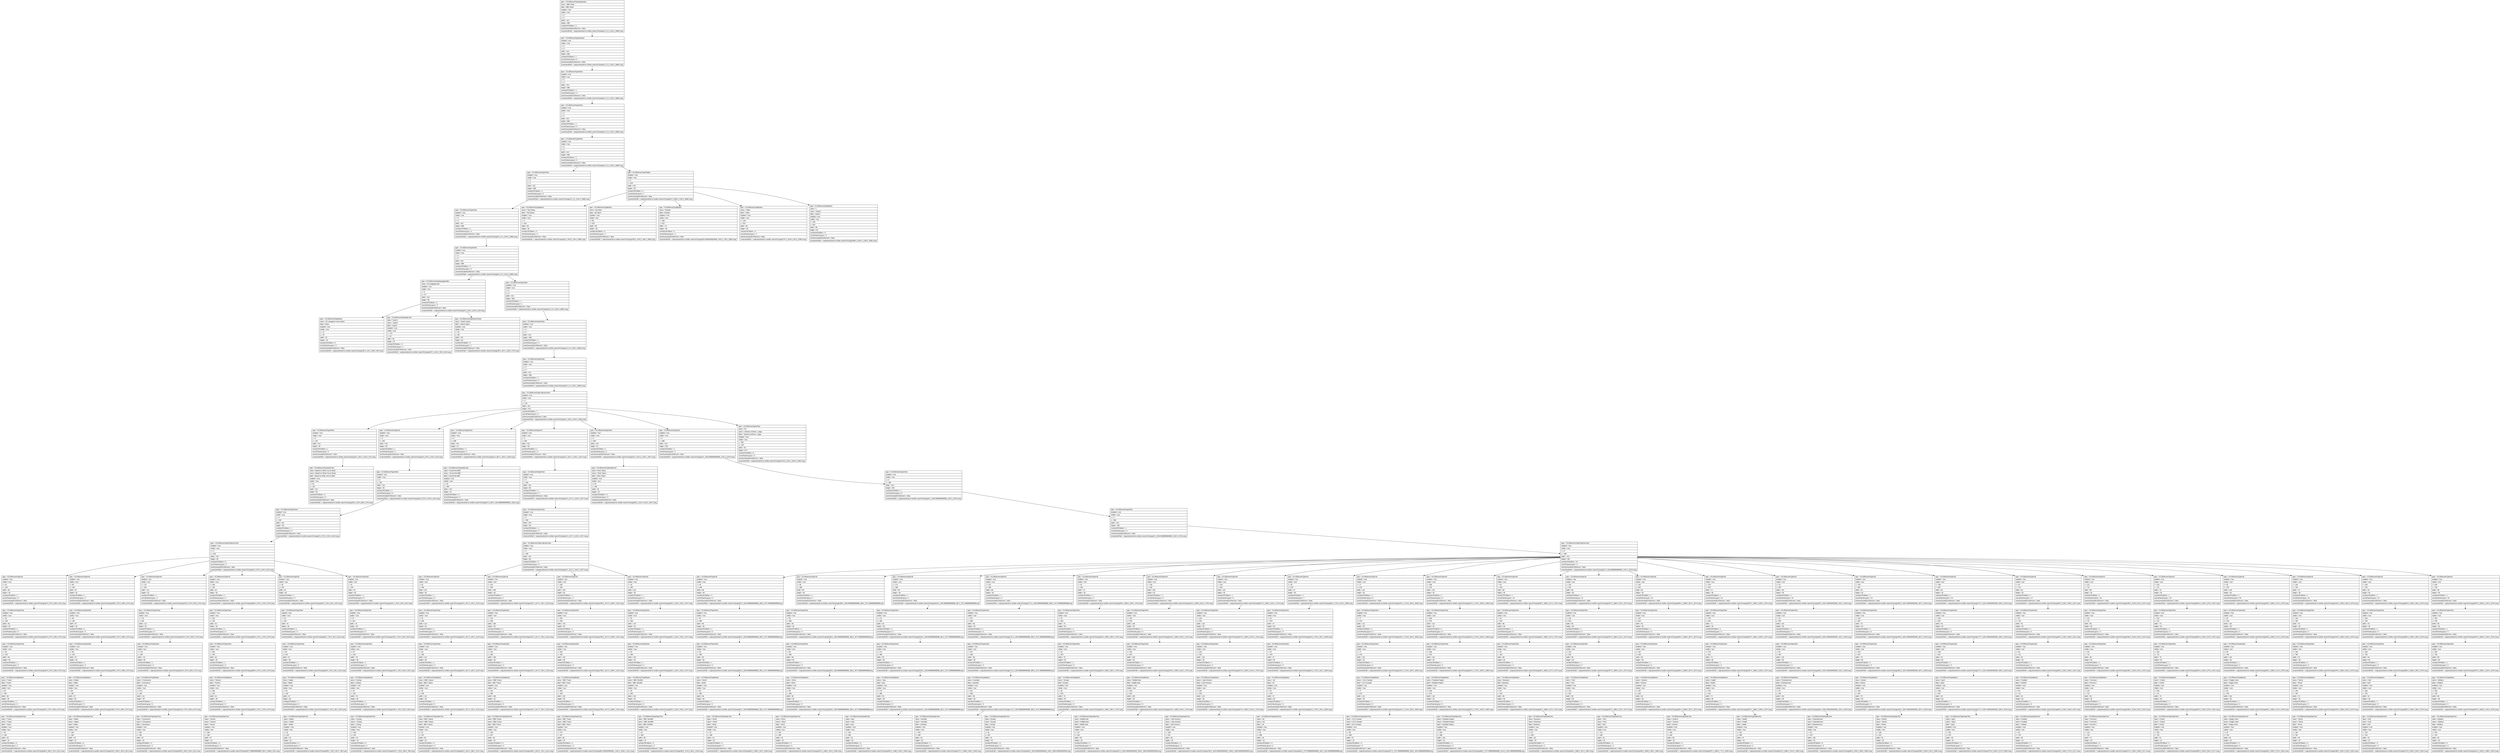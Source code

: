 digraph Layout {

	node [shape=record fontname=Arial];

	0	[label="{type = XCUIElementTypeApplication\l|name = BBC News\l|label = BBC News\l|enabled = true\l|visible = true\l|x = 0\l|y = 0\l|width = 414\l|height = 896\l|numberOfChildren = 2\l|eventGeneratedOnElement = false \l|screenshotPath = outputs/android-to-ios/bbc-search/S1/pngs/0.0_0.0_1242.0_2688.0.png\l}"]
	1	[label="{type = XCUIElementTypeWindow\l|enabled = true\l|visible = true\l|x = 0\l|y = 0\l|width = 414\l|height = 896\l|numberOfChildren = 1\l|numInParentLayout = 0\l|eventGeneratedOnElement = false \l|screenshotPath = outputs/android-to-ios/bbc-search/S1/pngs/0.0_0.0_1242.0_2688.0.png\l}"]
	2	[label="{type = XCUIElementTypeOther\l|enabled = true\l|visible = true\l|x = 0\l|y = 0\l|width = 414\l|height = 896\l|numberOfChildren = 1\l|numInParentLayout = 0\l|eventGeneratedOnElement = false \l|screenshotPath = outputs/android-to-ios/bbc-search/S1/pngs/0.0_0.0_1242.0_2688.0.png\l}"]
	3	[label="{type = XCUIElementTypeOther\l|enabled = true\l|visible = true\l|x = 0\l|y = 0\l|width = 414\l|height = 896\l|numberOfChildren = 1\l|numInParentLayout = 0\l|eventGeneratedOnElement = false \l|screenshotPath = outputs/android-to-ios/bbc-search/S1/pngs/0.0_0.0_1242.0_2688.0.png\l}"]
	4	[label="{type = XCUIElementTypeOther\l|enabled = true\l|visible = true\l|x = 0\l|y = 0\l|width = 414\l|height = 896\l|numberOfChildren = 2\l|numInParentLayout = 0\l|eventGeneratedOnElement = false \l|screenshotPath = outputs/android-to-ios/bbc-search/S1/pngs/0.0_0.0_1242.0_2688.0.png\l}"]
	5	[label="{type = XCUIElementTypeOther\l|enabled = true\l|visible = true\l|x = 0\l|y = 0\l|width = 414\l|height = 896\l|numberOfChildren = 1\l|numInParentLayout = 0\l|eventGeneratedOnElement = false \l|screenshotPath = outputs/android-to-ios/bbc-search/S1/pngs/0.0_0.0_1242.0_2688.0.png\l}"]
	6	[label="{type = XCUIElementTypeTabBar\l|enabled = true\l|visible = true\l|x = 0\l|y = 813\l|width = 414\l|height = 83\l|numberOfChildren = 5\l|numInParentLayout = 1\l|eventGeneratedOnElement = false \l|screenshotPath = outputs/android-to-ios/bbc-search/S1/pngs/0.0_2439.0_1242.0_2688.0.png\l}"]
	7	[label="{type = XCUIElementTypeOther\l|enabled = true\l|visible = true\l|x = 0\l|y = 0\l|width = 414\l|height = 896\l|numberOfChildren = 1\l|numInParentLayout = 0\l|eventGeneratedOnElement = false \l|screenshotPath = outputs/android-to-ios/bbc-search/S1/pngs/0.0_0.0_1242.0_2688.0.png\l}"]
	8	[label="{type = XCUIElementTypeButton\l|name = Top Stories\l|label = Top Stories\l|enabled = true\l|visible = true\l|x = 2\l|y = 814\l|width = 80\l|height = 48\l|numberOfChildren = 0\l|numInParentLayout = 0\l|eventGeneratedOnElement = false \l|screenshotPath = outputs/android-to-ios/bbc-search/S1/pngs/6.0_2442.0_246.0_2586.0.png\l}"]
	9	[label="{type = XCUIElementTypeButton\l|name = My News\l|label = My News\l|enabled = true\l|visible = true\l|x = 85\l|y = 814\l|width = 80\l|height = 48\l|numberOfChildren = 0\l|numInParentLayout = 1\l|eventGeneratedOnElement = false \l|screenshotPath = outputs/android-to-ios/bbc-search/S1/pngs/255.0_2442.0_495.0_2586.0.png\l}"]
	10	[label="{type = XCUIElementTypeButton\l|name = Popular\l|label = Popular\l|enabled = true\l|visible = true\l|x = 168\l|y = 814\l|width = 78\l|height = 48\l|numberOfChildren = 0\l|numInParentLayout = 2\l|eventGeneratedOnElement = false \l|screenshotPath = outputs/android-to-ios/bbc-search/S1/pngs/504.00000000000006_2442.0_738.0_2586.0.png\l}"]
	11	[label="{type = XCUIElementTypeButton\l|name = Video\l|label = Video\l|enabled = true\l|visible = true\l|x = 249\l|y = 814\l|width = 80\l|height = 48\l|numberOfChildren = 0\l|numInParentLayout = 3\l|eventGeneratedOnElement = false \l|screenshotPath = outputs/android-to-ios/bbc-search/S1/pngs/747.0_2442.0_987.0_2586.0.png\l}"]
	12	[label="{type = XCUIElementTypeButton\l|value = 1\l|name = Search\l|label = Search\l|enabled = true\l|visible = true\l|x = 332\l|y = 814\l|width = 80\l|height = 48\l|numberOfChildren = 0\l|numInParentLayout = 4\l|eventGeneratedOnElement = false \l|screenshotPath = outputs/android-to-ios/bbc-search/S1/pngs/996.0_2442.0_1236.0_2586.0.png\l}"]
	13	[label="{type = XCUIElementTypeOther\l|enabled = true\l|visible = true\l|x = 0\l|y = 0\l|width = 414\l|height = 896\l|numberOfChildren = 2\l|numInParentLayout = 0\l|eventGeneratedOnElement = false \l|screenshotPath = outputs/android-to-ios/bbc-search/S1/pngs/0.0_0.0_1242.0_2688.0.png\l}"]
	14	[label="{type = XCUIElementTypeNavigationBar\l|name = bn-navigation-bar\l|enabled = true\l|visible = true\l|x = 0\l|y = 44\l|width = 414\l|height = 96\l|numberOfChildren = 3\l|numInParentLayout = 0\l|eventGeneratedOnElement = false \l|screenshotPath = outputs/android-to-ios/bbc-search/S1/pngs/0.0_132.0_1242.0_420.0.png\l}"]
	15	[label="{type = XCUIElementTypeOther\l|enabled = true\l|visible = true\l|x = 0\l|y = 0\l|width = 414\l|height = 896\l|numberOfChildren = 1\l|numInParentLayout = 1\l|eventGeneratedOnElement = false \l|screenshotPath = outputs/android-to-ios/bbc-search/S1/pngs/0.0_0.0_1242.0_2688.0.png\l}"]
	16	[label="{type = XCUIElementTypeButton\l|name = bn-navigation-menu-button\l|label = Menu\l|enabled = true\l|visible = true\l|x = 12\l|y = 44\l|width = 54\l|height = 44\l|numberOfChildren = 0\l|numInParentLayout = 0\l|eventGeneratedOnElement = false \l|screenshotPath = outputs/android-to-ios/bbc-search/S1/pngs/36.0_132.0_198.0_264.0.png\l}"]
	17	[label="{type = XCUIElementTypeStaticText\l|value = Search\l|name = Search\l|label = Search\l|enabled = true\l|visible = true\l|x = 179\l|y = 54\l|width = 56\l|height = 24\l|numberOfChildren = 0\l|numInParentLayout = 1\l|eventGeneratedOnElement = false \l|screenshotPath = outputs/android-to-ios/bbc-search/S1/pngs/537.0_162.0_705.0_234.0.png\l}"]
	18	[label="{type = XCUIElementTypeSearchField\l|name = Search topics\l|label = Search topics\l|enabled = true\l|visible = true\l|x = 20\l|y = 89\l|width = 374\l|height = 36\l|numberOfChildren = 0\l|numInParentLayout = 2\l|eventGeneratedOnElement = false \l|screenshotPath = outputs/android-to-ios/bbc-search/S1/pngs/60.0_267.0_1182.0_375.0.png\l}"]
	19	[label="{type = XCUIElementTypeOther\l|enabled = true\l|visible = true\l|x = 0\l|y = 0\l|width = 414\l|height = 896\l|numberOfChildren = 1\l|numInParentLayout = 0\l|eventGeneratedOnElement = false \l|screenshotPath = outputs/android-to-ios/bbc-search/S1/pngs/0.0_0.0_1242.0_2688.0.png\l}"]
	20	[label="{type = XCUIElementTypeOther\l|enabled = true\l|visible = true\l|x = 0\l|y = 0\l|width = 414\l|height = 896\l|numberOfChildren = 1\l|numInParentLayout = 0\l|eventGeneratedOnElement = false \l|screenshotPath = outputs/android-to-ios/bbc-search/S1/pngs/0.0_0.0_1242.0_2688.0.png\l}"]
	21	[label="{type = XCUIElementTypeCollectionView\l|enabled = true\l|visible = true\l|x = 0\l|y = 140\l|width = 414\l|height = 673\l|numberOfChildren = 7\l|numInParentLayout = 0\l|eventGeneratedOnElement = false \l|screenshotPath = outputs/android-to-ios/bbc-search/S1/pngs/0.0_420.0_1242.0_2439.0.png\l}"]
	22	[label="{type = XCUIElementTypeOther\l|enabled = true\l|visible = true\l|x = 0\l|y = 140\l|width = 414\l|height = 50\l|numberOfChildren = 1\l|numInParentLayout = 0\l|eventGeneratedOnElement = false \l|screenshotPath = outputs/android-to-ios/bbc-search/S1/pngs/0.0_420.0_1242.0_570.0.png\l}"]
	23	[label="{type = XCUIElementTypeCell\l|enabled = true\l|visible = true\l|x = 0\l|y = 190\l|width = 414\l|height = 80\l|numberOfChildren = 1\l|numInParentLayout = 1\l|eventGeneratedOnElement = false \l|screenshotPath = outputs/android-to-ios/bbc-search/S1/pngs/0.0_570.0_1242.0_810.0.png\l}"]
	24	[label="{type = XCUIElementTypeOther\l|enabled = true\l|visible = true\l|x = 0\l|y = 289\l|width = 414\l|height = 51\l|numberOfChildren = 1\l|numInParentLayout = 2\l|eventGeneratedOnElement = false \l|screenshotPath = outputs/android-to-ios/bbc-search/S1/pngs/0.0_867.0_1242.0_1020.0.png\l}"]
	25	[label="{type = XCUIElementTypeCell\l|enabled = true\l|visible = true\l|x = 0\l|y = 339\l|width = 414\l|height = 80\l|numberOfChildren = 1\l|numInParentLayout = 3\l|eventGeneratedOnElement = false \l|screenshotPath = outputs/android-to-ios/bbc-search/S1/pngs/0.0_1017.0_1242.0_1257.0.png\l}"]
	26	[label="{type = XCUIElementTypeOther\l|enabled = true\l|visible = true\l|x = 0\l|y = 438\l|width = 414\l|height = 51\l|numberOfChildren = 1\l|numInParentLayout = 4\l|eventGeneratedOnElement = false \l|screenshotPath = outputs/android-to-ios/bbc-search/S1/pngs/0.0_1314.0_1242.0_1467.0.png\l}"]
	27	[label="{type = XCUIElementTypeCell\l|enabled = true\l|visible = true\l|x = 0\l|y = 488\l|width = 414\l|height = 304\l|numberOfChildren = 1\l|numInParentLayout = 5\l|eventGeneratedOnElement = false \l|screenshotPath = outputs/android-to-ios/bbc-search/S1/pngs/0.0_1463.9999999999998_1242.0_2376.0.png\l}"]
	28	[label="{type = XCUIElementTypeOther\l|value = 0%\l|name = Vertical scroll bar, 1 page\l|label = Vertical scroll bar, 1 page\l|enabled = true\l|visible = true\l|x = 381\l|y = 140\l|width = 30\l|height = 673\l|numberOfChildren = 0\l|numInParentLayout = 6\l|eventGeneratedOnElement = false \l|screenshotPath = outputs/android-to-ios/bbc-search/S1/pngs/1143.0_420.0_1233.0_2439.0.png\l}"]
	29	[label="{type = XCUIElementTypeStaticText\l|value = Based on What You've Read\l|name = Based on What You've Read\l|label = Based on What You've Read\l|enabled = true\l|visible = true\l|x = 20\l|y = 140\l|width = 211\l|height = 50\l|numberOfChildren = 0\l|numInParentLayout = 0\l|eventGeneratedOnElement = false \l|screenshotPath = outputs/android-to-ios/bbc-search/S1/pngs/60.0_420.0_693.0_570.0.png\l}"]
	30	[label="{type = XCUIElementTypeOther\l|enabled = true\l|visible = true\l|x = 0\l|y = 190\l|width = 414\l|height = 80\l|numberOfChildren = 1\l|numInParentLayout = 0\l|eventGeneratedOnElement = false \l|screenshotPath = outputs/android-to-ios/bbc-search/S1/pngs/0.0_570.0_1242.0_810.0.png\l}"]
	31	[label="{type = XCUIElementTypeStaticText\l|value = Around the BBC\l|name = Around the BBC\l|label = Around the BBC\l|enabled = true\l|visible = true\l|x = 19\l|y = 289\l|width = 122\l|height = 51\l|numberOfChildren = 0\l|numInParentLayout = 0\l|eventGeneratedOnElement = false \l|screenshotPath = outputs/android-to-ios/bbc-search/S1/pngs/57.0_867.0_422.99999999999994_1020.0.png\l}"]
	32	[label="{type = XCUIElementTypeOther\l|enabled = true\l|visible = true\l|x = 0\l|y = 339\l|width = 414\l|height = 80\l|numberOfChildren = 1\l|numInParentLayout = 0\l|eventGeneratedOnElement = false \l|screenshotPath = outputs/android-to-ios/bbc-search/S1/pngs/0.0_1017.0_1242.0_1257.0.png\l}"]
	33	[label="{type = XCUIElementTypeStaticText\l|value = More Topics\l|name = More Topics\l|label = More Topics\l|enabled = true\l|visible = true\l|x = 20\l|y = 438\l|width = 91\l|height = 51\l|numberOfChildren = 0\l|numInParentLayout = 0\l|eventGeneratedOnElement = false \l|screenshotPath = outputs/android-to-ios/bbc-search/S1/pngs/60.0_1314.0_333.0_1467.0.png\l}"]
	34	[label="{type = XCUIElementTypeOther\l|enabled = true\l|visible = true\l|x = 0\l|y = 488\l|width = 414\l|height = 304\l|numberOfChildren = 1\l|numInParentLayout = 0\l|eventGeneratedOnElement = false \l|screenshotPath = outputs/android-to-ios/bbc-search/S1/pngs/0.0_1463.9999999999998_1242.0_2376.0.png\l}"]
	35	[label="{type = XCUIElementTypeOther\l|enabled = true\l|visible = true\l|x = 0\l|y = 190\l|width = 414\l|height = 80\l|numberOfChildren = 1\l|numInParentLayout = 0\l|eventGeneratedOnElement = false \l|screenshotPath = outputs/android-to-ios/bbc-search/S1/pngs/0.0_570.0_1242.0_810.0.png\l}"]
	36	[label="{type = XCUIElementTypeOther\l|enabled = true\l|visible = true\l|x = 0\l|y = 339\l|width = 414\l|height = 80\l|numberOfChildren = 1\l|numInParentLayout = 0\l|eventGeneratedOnElement = false \l|screenshotPath = outputs/android-to-ios/bbc-search/S1/pngs/0.0_1017.0_1242.0_1257.0.png\l}"]
	37	[label="{type = XCUIElementTypeOther\l|enabled = true\l|visible = true\l|x = 0\l|y = 488\l|width = 414\l|height = 304\l|numberOfChildren = 1\l|numInParentLayout = 0\l|eventGeneratedOnElement = false \l|screenshotPath = outputs/android-to-ios/bbc-search/S1/pngs/0.0_1463.9999999999998_1242.0_2376.0.png\l}"]
	38	[label="{type = XCUIElementTypeCollectionView\l|enabled = true\l|visible = true\l|x = 0\l|y = 190\l|width = 414\l|height = 80\l|numberOfChildren = 6\l|numInParentLayout = 0\l|eventGeneratedOnElement = false \l|screenshotPath = outputs/android-to-ios/bbc-search/S1/pngs/0.0_570.0_1242.0_810.0.png\l}"]
	39	[label="{type = XCUIElementTypeCollectionView\l|enabled = true\l|visible = true\l|x = 0\l|y = 339\l|width = 414\l|height = 80\l|numberOfChildren = 4\l|numInParentLayout = 0\l|eventGeneratedOnElement = false \l|screenshotPath = outputs/android-to-ios/bbc-search/S1/pngs/0.0_1017.0_1242.0_1257.0.png\l}"]
	40	[label="{type = XCUIElementTypeCollectionView\l|enabled = true\l|visible = true\l|x = 0\l|y = 488\l|width = 414\l|height = 304\l|numberOfChildren = 24\l|numInParentLayout = 0\l|eventGeneratedOnElement = false \l|screenshotPath = outputs/android-to-ios/bbc-search/S1/pngs/0.0_1463.9999999999998_1242.0_2376.0.png\l}"]
	41	[label="{type = XCUIElementTypeCell\l|enabled = true\l|visible = true\l|x = 20\l|y = 190\l|width = 66\l|height = 35\l|numberOfChildren = 1\l|numInParentLayout = 0\l|eventGeneratedOnElement = false \l|screenshotPath = outputs/android-to-ios/bbc-search/S1/pngs/60.0_570.0_258.0_675.0.png\l}"]
	42	[label="{type = XCUIElementTypeCell\l|enabled = true\l|visible = true\l|x = 96\l|y = 190\l|width = 67\l|height = 35\l|numberOfChildren = 1\l|numInParentLayout = 1\l|eventGeneratedOnElement = false \l|screenshotPath = outputs/android-to-ios/bbc-search/S1/pngs/288.0_570.0_489.0_675.0.png\l}"]
	43	[label="{type = XCUIElementTypeCell\l|enabled = true\l|visible = true\l|x = 173\l|y = 190\l|width = 111\l|height = 35\l|numberOfChildren = 1\l|numInParentLayout = 2\l|eventGeneratedOnElement = false \l|screenshotPath = outputs/android-to-ios/bbc-search/S1/pngs/519.0_570.0_852.0_675.0.png\l}"]
	44	[label="{type = XCUIElementTypeCell\l|enabled = true\l|visible = true\l|x = 294\l|y = 190\l|width = 81\l|height = 35\l|numberOfChildren = 1\l|numInParentLayout = 3\l|eventGeneratedOnElement = false \l|screenshotPath = outputs/android-to-ios/bbc-search/S1/pngs/882.0_570.0_1125.0_675.0.png\l}"]
	45	[label="{type = XCUIElementTypeCell\l|enabled = true\l|visible = true\l|x = 20\l|y = 234\l|width = 67\l|height = 36\l|numberOfChildren = 1\l|numInParentLayout = 4\l|eventGeneratedOnElement = false \l|screenshotPath = outputs/android-to-ios/bbc-search/S1/pngs/60.0_702.0_261.0_810.0.png\l}"]
	46	[label="{type = XCUIElementTypeCell\l|enabled = true\l|visible = true\l|x = 97\l|y = 234\l|width = 78\l|height = 36\l|numberOfChildren = 1\l|numInParentLayout = 5\l|eventGeneratedOnElement = false \l|screenshotPath = outputs/android-to-ios/bbc-search/S1/pngs/291.0_702.0_525.0_810.0.png\l}"]
	47	[label="{type = XCUIElementTypeCell\l|enabled = true\l|visible = true\l|x = 20\l|y = 339\l|width = 114\l|height = 36\l|numberOfChildren = 1\l|numInParentLayout = 0\l|eventGeneratedOnElement = false \l|screenshotPath = outputs/android-to-ios/bbc-search/S1/pngs/60.0_1017.0_402.0_1125.0.png\l}"]
	48	[label="{type = XCUIElementTypeCell\l|enabled = true\l|visible = true\l|x = 144\l|y = 339\l|width = 108\l|height = 36\l|numberOfChildren = 1\l|numInParentLayout = 1\l|eventGeneratedOnElement = false \l|screenshotPath = outputs/android-to-ios/bbc-search/S1/pngs/432.0_1017.0_756.0_1125.0.png\l}"]
	49	[label="{type = XCUIElementTypeCell\l|enabled = true\l|visible = true\l|x = 262\l|y = 339\l|width = 104\l|height = 36\l|numberOfChildren = 1\l|numInParentLayout = 2\l|eventGeneratedOnElement = false \l|screenshotPath = outputs/android-to-ios/bbc-search/S1/pngs/786.0_1017.0_1098.0_1125.0.png\l}"]
	50	[label="{type = XCUIElementTypeCell\l|enabled = true\l|visible = true\l|x = 20\l|y = 384\l|width = 120\l|height = 35\l|numberOfChildren = 1\l|numInParentLayout = 3\l|eventGeneratedOnElement = false \l|screenshotPath = outputs/android-to-ios/bbc-search/S1/pngs/60.0_1152.0_420.0_1257.0.png\l}"]
	51	[label="{type = XCUIElementTypeCell\l|enabled = true\l|visible = true\l|x = 20\l|y = 488\l|width = 66\l|height = 36\l|numberOfChildren = 1\l|numInParentLayout = 0\l|eventGeneratedOnElement = false \l|screenshotPath = outputs/android-to-ios/bbc-search/S1/pngs/60.0_1463.9999999999998_258.0_1571.9999999999998.png\l}"]
	52	[label="{type = XCUIElementTypeCell\l|enabled = true\l|visible = true\l|x = 96\l|y = 488\l|width = 66\l|height = 36\l|numberOfChildren = 1\l|numInParentLayout = 1\l|eventGeneratedOnElement = false \l|screenshotPath = outputs/android-to-ios/bbc-search/S1/pngs/288.0_1463.9999999999998_486.0_1571.9999999999998.png\l}"]
	53	[label="{type = XCUIElementTypeCell\l|enabled = true\l|visible = true\l|x = 172\l|y = 488\l|width = 55\l|height = 36\l|numberOfChildren = 1\l|numInParentLayout = 2\l|eventGeneratedOnElement = false \l|screenshotPath = outputs/android-to-ios/bbc-search/S1/pngs/516.0_1463.9999999999998_681.0_1571.9999999999998.png\l}"]
	54	[label="{type = XCUIElementTypeCell\l|enabled = true\l|visible = true\l|x = 237\l|y = 488\l|width = 86\l|height = 36\l|numberOfChildren = 1\l|numInParentLayout = 3\l|eventGeneratedOnElement = false \l|screenshotPath = outputs/android-to-ios/bbc-search/S1/pngs/711.0_1463.9999999999998_969.0_1571.9999999999998.png\l}"]
	55	[label="{type = XCUIElementTypeCell\l|enabled = true\l|visible = true\l|x = 20\l|y = 533\l|width = 75\l|height = 35\l|numberOfChildren = 1\l|numInParentLayout = 4\l|eventGeneratedOnElement = false \l|screenshotPath = outputs/android-to-ios/bbc-search/S1/pngs/60.0_1599.0_285.0_1704.0.png\l}"]
	56	[label="{type = XCUIElementTypeCell\l|enabled = true\l|visible = true\l|x = 105\l|y = 533\l|width = 109\l|height = 35\l|numberOfChildren = 1\l|numInParentLayout = 5\l|eventGeneratedOnElement = false \l|screenshotPath = outputs/android-to-ios/bbc-search/S1/pngs/315.0_1599.0_642.0_1704.0.png\l}"]
	57	[label="{type = XCUIElementTypeCell\l|enabled = true\l|visible = true\l|x = 224\l|y = 533\l|width = 123\l|height = 35\l|numberOfChildren = 1\l|numInParentLayout = 6\l|eventGeneratedOnElement = false \l|screenshotPath = outputs/android-to-ios/bbc-search/S1/pngs/672.0_1599.0_1041.0_1704.0.png\l}"]
	58	[label="{type = XCUIElementTypeCell\l|enabled = true\l|visible = true\l|x = 20\l|y = 578\l|width = 47\l|height = 35\l|numberOfChildren = 1\l|numInParentLayout = 7\l|eventGeneratedOnElement = false \l|screenshotPath = outputs/android-to-ios/bbc-search/S1/pngs/60.0_1734.0_201.0_1839.0.png\l}"]
	59	[label="{type = XCUIElementTypeCell\l|enabled = true\l|visible = true\l|x = 77\l|y = 578\l|width = 121\l|height = 35\l|numberOfChildren = 1\l|numInParentLayout = 8\l|eventGeneratedOnElement = false \l|screenshotPath = outputs/android-to-ios/bbc-search/S1/pngs/231.0_1734.0_594.0_1839.0.png\l}"]
	60	[label="{type = XCUIElementTypeCell\l|enabled = true\l|visible = true\l|x = 208\l|y = 578\l|width = 142\l|height = 35\l|numberOfChildren = 1\l|numInParentLayout = 9\l|eventGeneratedOnElement = false \l|screenshotPath = outputs/android-to-ios/bbc-search/S1/pngs/624.0_1734.0_1050.0_1839.0.png\l}"]
	61	[label="{type = XCUIElementTypeCell\l|enabled = true\l|visible = true\l|x = 20\l|y = 622\l|width = 89\l|height = 36\l|numberOfChildren = 1\l|numInParentLayout = 10\l|eventGeneratedOnElement = false \l|screenshotPath = outputs/android-to-ios/bbc-search/S1/pngs/60.0_1866.0_327.0_1974.0.png\l}"]
	62	[label="{type = XCUIElementTypeCell\l|enabled = true\l|visible = true\l|x = 119\l|y = 622\l|width = 58\l|height = 36\l|numberOfChildren = 1\l|numInParentLayout = 11\l|eventGeneratedOnElement = false \l|screenshotPath = outputs/android-to-ios/bbc-search/S1/pngs/357.0_1866.0_531.0_1974.0.png\l}"]
	63	[label="{type = XCUIElementTypeCell\l|enabled = true\l|visible = true\l|x = 187\l|y = 622\l|width = 82\l|height = 36\l|numberOfChildren = 1\l|numInParentLayout = 12\l|eventGeneratedOnElement = false \l|screenshotPath = outputs/android-to-ios/bbc-search/S1/pngs/561.0_1866.0_807.0_1974.0.png\l}"]
	64	[label="{type = XCUIElementTypeCell\l|enabled = true\l|visible = true\l|x = 279\l|y = 622\l|width = 71\l|height = 36\l|numberOfChildren = 1\l|numInParentLayout = 13\l|eventGeneratedOnElement = false \l|screenshotPath = outputs/android-to-ios/bbc-search/S1/pngs/837.0_1866.0_1050.0_1974.0.png\l}"]
	65	[label="{type = XCUIElementTypeCell\l|enabled = true\l|visible = true\l|x = 20\l|y = 667\l|width = 124\l|height = 35\l|numberOfChildren = 1\l|numInParentLayout = 14\l|eventGeneratedOnElement = false \l|screenshotPath = outputs/android-to-ios/bbc-search/S1/pngs/60.0_2001.0000000000002_432.0_2106.0.png\l}"]
	66	[label="{type = XCUIElementTypeCell\l|enabled = true\l|visible = true\l|x = 154\l|y = 667\l|width = 75\l|height = 35\l|numberOfChildren = 1\l|numInParentLayout = 15\l|eventGeneratedOnElement = false \l|screenshotPath = outputs/android-to-ios/bbc-search/S1/pngs/462.0_2001.0000000000002_687.0_2106.0.png\l}"]
	67	[label="{type = XCUIElementTypeCell\l|enabled = true\l|visible = true\l|x = 239\l|y = 667\l|width = 64\l|height = 35\l|numberOfChildren = 1\l|numInParentLayout = 16\l|eventGeneratedOnElement = false \l|screenshotPath = outputs/android-to-ios/bbc-search/S1/pngs/717.0_2001.0000000000002_909.0_2106.0.png\l}"]
	68	[label="{type = XCUIElementTypeCell\l|enabled = true\l|visible = true\l|x = 20\l|y = 712\l|width = 82\l|height = 35\l|numberOfChildren = 1\l|numInParentLayout = 17\l|eventGeneratedOnElement = false \l|screenshotPath = outputs/android-to-ios/bbc-search/S1/pngs/60.0_2136.0_306.0_2241.0.png\l}"]
	69	[label="{type = XCUIElementTypeCell\l|enabled = true\l|visible = true\l|x = 112\l|y = 712\l|width = 96\l|height = 35\l|numberOfChildren = 1\l|numInParentLayout = 18\l|eventGeneratedOnElement = false \l|screenshotPath = outputs/android-to-ios/bbc-search/S1/pngs/336.0_2136.0_624.0_2241.0.png\l}"]
	70	[label="{type = XCUIElementTypeCell\l|enabled = true\l|visible = true\l|x = 218\l|y = 712\l|width = 75\l|height = 35\l|numberOfChildren = 1\l|numInParentLayout = 19\l|eventGeneratedOnElement = false \l|screenshotPath = outputs/android-to-ios/bbc-search/S1/pngs/654.0_2136.0_879.0_2241.0.png\l}"]
	71	[label="{type = XCUIElementTypeCell\l|enabled = true\l|visible = true\l|x = 20\l|y = 756\l|width = 118\l|height = 36\l|numberOfChildren = 1\l|numInParentLayout = 20\l|eventGeneratedOnElement = false \l|screenshotPath = outputs/android-to-ios/bbc-search/S1/pngs/60.0_2268.0_414.0_2376.0.png\l}"]
	72	[label="{type = XCUIElementTypeCell\l|enabled = true\l|visible = true\l|x = 148\l|y = 756\l|width = 70\l|height = 36\l|numberOfChildren = 1\l|numInParentLayout = 21\l|eventGeneratedOnElement = false \l|screenshotPath = outputs/android-to-ios/bbc-search/S1/pngs/444.0_2268.0_654.0_2376.0.png\l}"]
	73	[label="{type = XCUIElementTypeCell\l|enabled = true\l|visible = true\l|x = 228\l|y = 756\l|width = 54\l|height = 36\l|numberOfChildren = 1\l|numInParentLayout = 22\l|eventGeneratedOnElement = false \l|screenshotPath = outputs/android-to-ios/bbc-search/S1/pngs/684.0_2268.0_846.0_2376.0.png\l}"]
	74	[label="{type = XCUIElementTypeCell\l|enabled = true\l|visible = true\l|x = 292\l|y = 756\l|width = 86\l|height = 36\l|numberOfChildren = 1\l|numInParentLayout = 23\l|eventGeneratedOnElement = false \l|screenshotPath = outputs/android-to-ios/bbc-search/S1/pngs/876.0_2268.0_1134.0_2376.0.png\l}"]
	75	[label="{type = XCUIElementTypeOther\l|enabled = true\l|visible = true\l|x = 20\l|y = 190\l|width = 66\l|height = 35\l|numberOfChildren = 1\l|numInParentLayout = 0\l|eventGeneratedOnElement = false \l|screenshotPath = outputs/android-to-ios/bbc-search/S1/pngs/60.0_570.0_258.0_675.0.png\l}"]
	76	[label="{type = XCUIElementTypeOther\l|enabled = true\l|visible = true\l|x = 96\l|y = 190\l|width = 67\l|height = 35\l|numberOfChildren = 1\l|numInParentLayout = 0\l|eventGeneratedOnElement = false \l|screenshotPath = outputs/android-to-ios/bbc-search/S1/pngs/288.0_570.0_489.0_675.0.png\l}"]
	77	[label="{type = XCUIElementTypeOther\l|enabled = true\l|visible = true\l|x = 173\l|y = 190\l|width = 111\l|height = 35\l|numberOfChildren = 1\l|numInParentLayout = 0\l|eventGeneratedOnElement = false \l|screenshotPath = outputs/android-to-ios/bbc-search/S1/pngs/519.0_570.0_852.0_675.0.png\l}"]
	78	[label="{type = XCUIElementTypeOther\l|enabled = true\l|visible = true\l|x = 294\l|y = 190\l|width = 81\l|height = 35\l|numberOfChildren = 1\l|numInParentLayout = 0\l|eventGeneratedOnElement = false \l|screenshotPath = outputs/android-to-ios/bbc-search/S1/pngs/882.0_570.0_1125.0_675.0.png\l}"]
	79	[label="{type = XCUIElementTypeOther\l|enabled = true\l|visible = true\l|x = 20\l|y = 234\l|width = 67\l|height = 36\l|numberOfChildren = 1\l|numInParentLayout = 0\l|eventGeneratedOnElement = false \l|screenshotPath = outputs/android-to-ios/bbc-search/S1/pngs/60.0_702.0_261.0_810.0.png\l}"]
	80	[label="{type = XCUIElementTypeOther\l|enabled = true\l|visible = true\l|x = 97\l|y = 234\l|width = 78\l|height = 36\l|numberOfChildren = 1\l|numInParentLayout = 0\l|eventGeneratedOnElement = false \l|screenshotPath = outputs/android-to-ios/bbc-search/S1/pngs/291.0_702.0_525.0_810.0.png\l}"]
	81	[label="{type = XCUIElementTypeOther\l|enabled = true\l|visible = true\l|x = 20\l|y = 339\l|width = 114\l|height = 36\l|numberOfChildren = 1\l|numInParentLayout = 0\l|eventGeneratedOnElement = false \l|screenshotPath = outputs/android-to-ios/bbc-search/S1/pngs/60.0_1017.0_402.0_1125.0.png\l}"]
	82	[label="{type = XCUIElementTypeOther\l|enabled = true\l|visible = true\l|x = 144\l|y = 339\l|width = 108\l|height = 36\l|numberOfChildren = 1\l|numInParentLayout = 0\l|eventGeneratedOnElement = false \l|screenshotPath = outputs/android-to-ios/bbc-search/S1/pngs/432.0_1017.0_756.0_1125.0.png\l}"]
	83	[label="{type = XCUIElementTypeOther\l|enabled = true\l|visible = true\l|x = 262\l|y = 339\l|width = 104\l|height = 36\l|numberOfChildren = 1\l|numInParentLayout = 0\l|eventGeneratedOnElement = false \l|screenshotPath = outputs/android-to-ios/bbc-search/S1/pngs/786.0_1017.0_1098.0_1125.0.png\l}"]
	84	[label="{type = XCUIElementTypeOther\l|enabled = true\l|visible = true\l|x = 20\l|y = 384\l|width = 120\l|height = 35\l|numberOfChildren = 1\l|numInParentLayout = 0\l|eventGeneratedOnElement = false \l|screenshotPath = outputs/android-to-ios/bbc-search/S1/pngs/60.0_1152.0_420.0_1257.0.png\l}"]
	85	[label="{type = XCUIElementTypeOther\l|enabled = true\l|visible = true\l|x = 20\l|y = 488\l|width = 66\l|height = 36\l|numberOfChildren = 1\l|numInParentLayout = 0\l|eventGeneratedOnElement = false \l|screenshotPath = outputs/android-to-ios/bbc-search/S1/pngs/60.0_1463.9999999999998_258.0_1571.9999999999998.png\l}"]
	86	[label="{type = XCUIElementTypeOther\l|enabled = true\l|visible = true\l|x = 96\l|y = 488\l|width = 66\l|height = 36\l|numberOfChildren = 1\l|numInParentLayout = 0\l|eventGeneratedOnElement = false \l|screenshotPath = outputs/android-to-ios/bbc-search/S1/pngs/288.0_1463.9999999999998_486.0_1571.9999999999998.png\l}"]
	87	[label="{type = XCUIElementTypeOther\l|enabled = true\l|visible = true\l|x = 172\l|y = 488\l|width = 55\l|height = 36\l|numberOfChildren = 1\l|numInParentLayout = 0\l|eventGeneratedOnElement = false \l|screenshotPath = outputs/android-to-ios/bbc-search/S1/pngs/516.0_1463.9999999999998_681.0_1571.9999999999998.png\l}"]
	88	[label="{type = XCUIElementTypeOther\l|enabled = true\l|visible = true\l|x = 237\l|y = 488\l|width = 86\l|height = 36\l|numberOfChildren = 1\l|numInParentLayout = 0\l|eventGeneratedOnElement = false \l|screenshotPath = outputs/android-to-ios/bbc-search/S1/pngs/711.0_1463.9999999999998_969.0_1571.9999999999998.png\l}"]
	89	[label="{type = XCUIElementTypeOther\l|enabled = true\l|visible = true\l|x = 20\l|y = 533\l|width = 75\l|height = 35\l|numberOfChildren = 1\l|numInParentLayout = 0\l|eventGeneratedOnElement = false \l|screenshotPath = outputs/android-to-ios/bbc-search/S1/pngs/60.0_1599.0_285.0_1704.0.png\l}"]
	90	[label="{type = XCUIElementTypeOther\l|enabled = true\l|visible = true\l|x = 105\l|y = 533\l|width = 109\l|height = 35\l|numberOfChildren = 1\l|numInParentLayout = 0\l|eventGeneratedOnElement = false \l|screenshotPath = outputs/android-to-ios/bbc-search/S1/pngs/315.0_1599.0_642.0_1704.0.png\l}"]
	91	[label="{type = XCUIElementTypeOther\l|enabled = true\l|visible = true\l|x = 224\l|y = 533\l|width = 123\l|height = 35\l|numberOfChildren = 1\l|numInParentLayout = 0\l|eventGeneratedOnElement = false \l|screenshotPath = outputs/android-to-ios/bbc-search/S1/pngs/672.0_1599.0_1041.0_1704.0.png\l}"]
	92	[label="{type = XCUIElementTypeOther\l|enabled = true\l|visible = true\l|x = 20\l|y = 578\l|width = 47\l|height = 35\l|numberOfChildren = 1\l|numInParentLayout = 0\l|eventGeneratedOnElement = false \l|screenshotPath = outputs/android-to-ios/bbc-search/S1/pngs/60.0_1734.0_201.0_1839.0.png\l}"]
	93	[label="{type = XCUIElementTypeOther\l|enabled = true\l|visible = true\l|x = 77\l|y = 578\l|width = 121\l|height = 35\l|numberOfChildren = 1\l|numInParentLayout = 0\l|eventGeneratedOnElement = false \l|screenshotPath = outputs/android-to-ios/bbc-search/S1/pngs/231.0_1734.0_594.0_1839.0.png\l}"]
	94	[label="{type = XCUIElementTypeOther\l|enabled = true\l|visible = true\l|x = 208\l|y = 578\l|width = 142\l|height = 35\l|numberOfChildren = 1\l|numInParentLayout = 0\l|eventGeneratedOnElement = false \l|screenshotPath = outputs/android-to-ios/bbc-search/S1/pngs/624.0_1734.0_1050.0_1839.0.png\l}"]
	95	[label="{type = XCUIElementTypeOther\l|enabled = true\l|visible = true\l|x = 20\l|y = 622\l|width = 89\l|height = 36\l|numberOfChildren = 1\l|numInParentLayout = 0\l|eventGeneratedOnElement = false \l|screenshotPath = outputs/android-to-ios/bbc-search/S1/pngs/60.0_1866.0_327.0_1974.0.png\l}"]
	96	[label="{type = XCUIElementTypeOther\l|enabled = true\l|visible = true\l|x = 119\l|y = 622\l|width = 58\l|height = 36\l|numberOfChildren = 1\l|numInParentLayout = 0\l|eventGeneratedOnElement = false \l|screenshotPath = outputs/android-to-ios/bbc-search/S1/pngs/357.0_1866.0_531.0_1974.0.png\l}"]
	97	[label="{type = XCUIElementTypeOther\l|enabled = true\l|visible = true\l|x = 187\l|y = 622\l|width = 82\l|height = 36\l|numberOfChildren = 1\l|numInParentLayout = 0\l|eventGeneratedOnElement = false \l|screenshotPath = outputs/android-to-ios/bbc-search/S1/pngs/561.0_1866.0_807.0_1974.0.png\l}"]
	98	[label="{type = XCUIElementTypeOther\l|enabled = true\l|visible = true\l|x = 279\l|y = 622\l|width = 71\l|height = 36\l|numberOfChildren = 1\l|numInParentLayout = 0\l|eventGeneratedOnElement = false \l|screenshotPath = outputs/android-to-ios/bbc-search/S1/pngs/837.0_1866.0_1050.0_1974.0.png\l}"]
	99	[label="{type = XCUIElementTypeOther\l|enabled = true\l|visible = true\l|x = 20\l|y = 667\l|width = 124\l|height = 35\l|numberOfChildren = 1\l|numInParentLayout = 0\l|eventGeneratedOnElement = false \l|screenshotPath = outputs/android-to-ios/bbc-search/S1/pngs/60.0_2001.0000000000002_432.0_2106.0.png\l}"]
	100	[label="{type = XCUIElementTypeOther\l|enabled = true\l|visible = true\l|x = 154\l|y = 667\l|width = 75\l|height = 35\l|numberOfChildren = 1\l|numInParentLayout = 0\l|eventGeneratedOnElement = false \l|screenshotPath = outputs/android-to-ios/bbc-search/S1/pngs/462.0_2001.0000000000002_687.0_2106.0.png\l}"]
	101	[label="{type = XCUIElementTypeOther\l|enabled = true\l|visible = true\l|x = 239\l|y = 667\l|width = 64\l|height = 35\l|numberOfChildren = 1\l|numInParentLayout = 0\l|eventGeneratedOnElement = false \l|screenshotPath = outputs/android-to-ios/bbc-search/S1/pngs/717.0_2001.0000000000002_909.0_2106.0.png\l}"]
	102	[label="{type = XCUIElementTypeOther\l|enabled = true\l|visible = true\l|x = 20\l|y = 712\l|width = 82\l|height = 35\l|numberOfChildren = 1\l|numInParentLayout = 0\l|eventGeneratedOnElement = false \l|screenshotPath = outputs/android-to-ios/bbc-search/S1/pngs/60.0_2136.0_306.0_2241.0.png\l}"]
	103	[label="{type = XCUIElementTypeOther\l|enabled = true\l|visible = true\l|x = 112\l|y = 712\l|width = 96\l|height = 35\l|numberOfChildren = 1\l|numInParentLayout = 0\l|eventGeneratedOnElement = false \l|screenshotPath = outputs/android-to-ios/bbc-search/S1/pngs/336.0_2136.0_624.0_2241.0.png\l}"]
	104	[label="{type = XCUIElementTypeOther\l|enabled = true\l|visible = true\l|x = 218\l|y = 712\l|width = 75\l|height = 35\l|numberOfChildren = 1\l|numInParentLayout = 0\l|eventGeneratedOnElement = false \l|screenshotPath = outputs/android-to-ios/bbc-search/S1/pngs/654.0_2136.0_879.0_2241.0.png\l}"]
	105	[label="{type = XCUIElementTypeOther\l|enabled = true\l|visible = true\l|x = 20\l|y = 756\l|width = 118\l|height = 36\l|numberOfChildren = 1\l|numInParentLayout = 0\l|eventGeneratedOnElement = false \l|screenshotPath = outputs/android-to-ios/bbc-search/S1/pngs/60.0_2268.0_414.0_2376.0.png\l}"]
	106	[label="{type = XCUIElementTypeOther\l|enabled = true\l|visible = true\l|x = 148\l|y = 756\l|width = 70\l|height = 36\l|numberOfChildren = 1\l|numInParentLayout = 0\l|eventGeneratedOnElement = false \l|screenshotPath = outputs/android-to-ios/bbc-search/S1/pngs/444.0_2268.0_654.0_2376.0.png\l}"]
	107	[label="{type = XCUIElementTypeOther\l|enabled = true\l|visible = true\l|x = 228\l|y = 756\l|width = 54\l|height = 36\l|numberOfChildren = 1\l|numInParentLayout = 0\l|eventGeneratedOnElement = false \l|screenshotPath = outputs/android-to-ios/bbc-search/S1/pngs/684.0_2268.0_846.0_2376.0.png\l}"]
	108	[label="{type = XCUIElementTypeOther\l|enabled = true\l|visible = true\l|x = 292\l|y = 756\l|width = 86\l|height = 36\l|numberOfChildren = 1\l|numInParentLayout = 0\l|eventGeneratedOnElement = false \l|screenshotPath = outputs/android-to-ios/bbc-search/S1/pngs/876.0_2268.0_1134.0_2376.0.png\l}"]
	109	[label="{type = XCUIElementTypeOther\l|enabled = true\l|visible = true\l|x = 20\l|y = 190\l|width = 66\l|height = 35\l|numberOfChildren = 1\l|numInParentLayout = 0\l|eventGeneratedOnElement = false \l|screenshotPath = outputs/android-to-ios/bbc-search/S1/pngs/60.0_570.0_258.0_675.0.png\l}"]
	110	[label="{type = XCUIElementTypeOther\l|enabled = true\l|visible = true\l|x = 96\l|y = 190\l|width = 67\l|height = 35\l|numberOfChildren = 1\l|numInParentLayout = 0\l|eventGeneratedOnElement = false \l|screenshotPath = outputs/android-to-ios/bbc-search/S1/pngs/288.0_570.0_489.0_675.0.png\l}"]
	111	[label="{type = XCUIElementTypeOther\l|enabled = true\l|visible = true\l|x = 173\l|y = 190\l|width = 111\l|height = 35\l|numberOfChildren = 1\l|numInParentLayout = 0\l|eventGeneratedOnElement = false \l|screenshotPath = outputs/android-to-ios/bbc-search/S1/pngs/519.0_570.0_852.0_675.0.png\l}"]
	112	[label="{type = XCUIElementTypeOther\l|enabled = true\l|visible = true\l|x = 294\l|y = 190\l|width = 81\l|height = 35\l|numberOfChildren = 1\l|numInParentLayout = 0\l|eventGeneratedOnElement = false \l|screenshotPath = outputs/android-to-ios/bbc-search/S1/pngs/882.0_570.0_1125.0_675.0.png\l}"]
	113	[label="{type = XCUIElementTypeOther\l|enabled = true\l|visible = true\l|x = 20\l|y = 234\l|width = 67\l|height = 36\l|numberOfChildren = 1\l|numInParentLayout = 0\l|eventGeneratedOnElement = false \l|screenshotPath = outputs/android-to-ios/bbc-search/S1/pngs/60.0_702.0_261.0_810.0.png\l}"]
	114	[label="{type = XCUIElementTypeOther\l|enabled = true\l|visible = true\l|x = 97\l|y = 234\l|width = 78\l|height = 36\l|numberOfChildren = 1\l|numInParentLayout = 0\l|eventGeneratedOnElement = false \l|screenshotPath = outputs/android-to-ios/bbc-search/S1/pngs/291.0_702.0_525.0_810.0.png\l}"]
	115	[label="{type = XCUIElementTypeOther\l|enabled = true\l|visible = true\l|x = 20\l|y = 339\l|width = 114\l|height = 36\l|numberOfChildren = 1\l|numInParentLayout = 0\l|eventGeneratedOnElement = false \l|screenshotPath = outputs/android-to-ios/bbc-search/S1/pngs/60.0_1017.0_402.0_1125.0.png\l}"]
	116	[label="{type = XCUIElementTypeOther\l|enabled = true\l|visible = true\l|x = 144\l|y = 339\l|width = 108\l|height = 36\l|numberOfChildren = 1\l|numInParentLayout = 0\l|eventGeneratedOnElement = false \l|screenshotPath = outputs/android-to-ios/bbc-search/S1/pngs/432.0_1017.0_756.0_1125.0.png\l}"]
	117	[label="{type = XCUIElementTypeOther\l|enabled = true\l|visible = true\l|x = 262\l|y = 339\l|width = 104\l|height = 36\l|numberOfChildren = 1\l|numInParentLayout = 0\l|eventGeneratedOnElement = false \l|screenshotPath = outputs/android-to-ios/bbc-search/S1/pngs/786.0_1017.0_1098.0_1125.0.png\l}"]
	118	[label="{type = XCUIElementTypeOther\l|enabled = true\l|visible = true\l|x = 20\l|y = 384\l|width = 120\l|height = 35\l|numberOfChildren = 1\l|numInParentLayout = 0\l|eventGeneratedOnElement = false \l|screenshotPath = outputs/android-to-ios/bbc-search/S1/pngs/60.0_1152.0_420.0_1257.0.png\l}"]
	119	[label="{type = XCUIElementTypeOther\l|enabled = true\l|visible = true\l|x = 20\l|y = 488\l|width = 66\l|height = 36\l|numberOfChildren = 1\l|numInParentLayout = 0\l|eventGeneratedOnElement = false \l|screenshotPath = outputs/android-to-ios/bbc-search/S1/pngs/60.0_1463.9999999999998_258.0_1571.9999999999998.png\l}"]
	120	[label="{type = XCUIElementTypeOther\l|enabled = true\l|visible = true\l|x = 96\l|y = 488\l|width = 66\l|height = 36\l|numberOfChildren = 1\l|numInParentLayout = 0\l|eventGeneratedOnElement = false \l|screenshotPath = outputs/android-to-ios/bbc-search/S1/pngs/288.0_1463.9999999999998_486.0_1571.9999999999998.png\l}"]
	121	[label="{type = XCUIElementTypeOther\l|enabled = true\l|visible = true\l|x = 172\l|y = 488\l|width = 55\l|height = 36\l|numberOfChildren = 1\l|numInParentLayout = 0\l|eventGeneratedOnElement = false \l|screenshotPath = outputs/android-to-ios/bbc-search/S1/pngs/516.0_1463.9999999999998_681.0_1571.9999999999998.png\l}"]
	122	[label="{type = XCUIElementTypeOther\l|enabled = true\l|visible = true\l|x = 237\l|y = 488\l|width = 86\l|height = 36\l|numberOfChildren = 1\l|numInParentLayout = 0\l|eventGeneratedOnElement = false \l|screenshotPath = outputs/android-to-ios/bbc-search/S1/pngs/711.0_1463.9999999999998_969.0_1571.9999999999998.png\l}"]
	123	[label="{type = XCUIElementTypeOther\l|enabled = true\l|visible = true\l|x = 20\l|y = 533\l|width = 75\l|height = 35\l|numberOfChildren = 1\l|numInParentLayout = 0\l|eventGeneratedOnElement = false \l|screenshotPath = outputs/android-to-ios/bbc-search/S1/pngs/60.0_1599.0_285.0_1704.0.png\l}"]
	124	[label="{type = XCUIElementTypeOther\l|enabled = true\l|visible = true\l|x = 105\l|y = 533\l|width = 109\l|height = 35\l|numberOfChildren = 1\l|numInParentLayout = 0\l|eventGeneratedOnElement = false \l|screenshotPath = outputs/android-to-ios/bbc-search/S1/pngs/315.0_1599.0_642.0_1704.0.png\l}"]
	125	[label="{type = XCUIElementTypeOther\l|enabled = true\l|visible = true\l|x = 224\l|y = 533\l|width = 123\l|height = 35\l|numberOfChildren = 1\l|numInParentLayout = 0\l|eventGeneratedOnElement = false \l|screenshotPath = outputs/android-to-ios/bbc-search/S1/pngs/672.0_1599.0_1041.0_1704.0.png\l}"]
	126	[label="{type = XCUIElementTypeOther\l|enabled = true\l|visible = true\l|x = 20\l|y = 578\l|width = 47\l|height = 35\l|numberOfChildren = 1\l|numInParentLayout = 0\l|eventGeneratedOnElement = false \l|screenshotPath = outputs/android-to-ios/bbc-search/S1/pngs/60.0_1734.0_201.0_1839.0.png\l}"]
	127	[label="{type = XCUIElementTypeOther\l|enabled = true\l|visible = true\l|x = 77\l|y = 578\l|width = 121\l|height = 35\l|numberOfChildren = 1\l|numInParentLayout = 0\l|eventGeneratedOnElement = false \l|screenshotPath = outputs/android-to-ios/bbc-search/S1/pngs/231.0_1734.0_594.0_1839.0.png\l}"]
	128	[label="{type = XCUIElementTypeOther\l|enabled = true\l|visible = true\l|x = 208\l|y = 578\l|width = 142\l|height = 35\l|numberOfChildren = 1\l|numInParentLayout = 0\l|eventGeneratedOnElement = false \l|screenshotPath = outputs/android-to-ios/bbc-search/S1/pngs/624.0_1734.0_1050.0_1839.0.png\l}"]
	129	[label="{type = XCUIElementTypeOther\l|enabled = true\l|visible = true\l|x = 20\l|y = 622\l|width = 89\l|height = 36\l|numberOfChildren = 1\l|numInParentLayout = 0\l|eventGeneratedOnElement = false \l|screenshotPath = outputs/android-to-ios/bbc-search/S1/pngs/60.0_1866.0_327.0_1974.0.png\l}"]
	130	[label="{type = XCUIElementTypeOther\l|enabled = true\l|visible = true\l|x = 119\l|y = 622\l|width = 58\l|height = 36\l|numberOfChildren = 1\l|numInParentLayout = 0\l|eventGeneratedOnElement = false \l|screenshotPath = outputs/android-to-ios/bbc-search/S1/pngs/357.0_1866.0_531.0_1974.0.png\l}"]
	131	[label="{type = XCUIElementTypeOther\l|enabled = true\l|visible = true\l|x = 187\l|y = 622\l|width = 82\l|height = 36\l|numberOfChildren = 1\l|numInParentLayout = 0\l|eventGeneratedOnElement = false \l|screenshotPath = outputs/android-to-ios/bbc-search/S1/pngs/561.0_1866.0_807.0_1974.0.png\l}"]
	132	[label="{type = XCUIElementTypeOther\l|enabled = true\l|visible = true\l|x = 279\l|y = 622\l|width = 71\l|height = 36\l|numberOfChildren = 1\l|numInParentLayout = 0\l|eventGeneratedOnElement = false \l|screenshotPath = outputs/android-to-ios/bbc-search/S1/pngs/837.0_1866.0_1050.0_1974.0.png\l}"]
	133	[label="{type = XCUIElementTypeOther\l|enabled = true\l|visible = true\l|x = 20\l|y = 667\l|width = 124\l|height = 35\l|numberOfChildren = 1\l|numInParentLayout = 0\l|eventGeneratedOnElement = false \l|screenshotPath = outputs/android-to-ios/bbc-search/S1/pngs/60.0_2001.0000000000002_432.0_2106.0.png\l}"]
	134	[label="{type = XCUIElementTypeOther\l|enabled = true\l|visible = true\l|x = 154\l|y = 667\l|width = 75\l|height = 35\l|numberOfChildren = 1\l|numInParentLayout = 0\l|eventGeneratedOnElement = false \l|screenshotPath = outputs/android-to-ios/bbc-search/S1/pngs/462.0_2001.0000000000002_687.0_2106.0.png\l}"]
	135	[label="{type = XCUIElementTypeOther\l|enabled = true\l|visible = true\l|x = 239\l|y = 667\l|width = 64\l|height = 35\l|numberOfChildren = 1\l|numInParentLayout = 0\l|eventGeneratedOnElement = false \l|screenshotPath = outputs/android-to-ios/bbc-search/S1/pngs/717.0_2001.0000000000002_909.0_2106.0.png\l}"]
	136	[label="{type = XCUIElementTypeOther\l|enabled = true\l|visible = true\l|x = 20\l|y = 712\l|width = 82\l|height = 35\l|numberOfChildren = 1\l|numInParentLayout = 0\l|eventGeneratedOnElement = false \l|screenshotPath = outputs/android-to-ios/bbc-search/S1/pngs/60.0_2136.0_306.0_2241.0.png\l}"]
	137	[label="{type = XCUIElementTypeOther\l|enabled = true\l|visible = true\l|x = 112\l|y = 712\l|width = 96\l|height = 35\l|numberOfChildren = 1\l|numInParentLayout = 0\l|eventGeneratedOnElement = false \l|screenshotPath = outputs/android-to-ios/bbc-search/S1/pngs/336.0_2136.0_624.0_2241.0.png\l}"]
	138	[label="{type = XCUIElementTypeOther\l|enabled = true\l|visible = true\l|x = 218\l|y = 712\l|width = 75\l|height = 35\l|numberOfChildren = 1\l|numInParentLayout = 0\l|eventGeneratedOnElement = false \l|screenshotPath = outputs/android-to-ios/bbc-search/S1/pngs/654.0_2136.0_879.0_2241.0.png\l}"]
	139	[label="{type = XCUIElementTypeOther\l|enabled = true\l|visible = true\l|x = 20\l|y = 756\l|width = 118\l|height = 36\l|numberOfChildren = 1\l|numInParentLayout = 0\l|eventGeneratedOnElement = false \l|screenshotPath = outputs/android-to-ios/bbc-search/S1/pngs/60.0_2268.0_414.0_2376.0.png\l}"]
	140	[label="{type = XCUIElementTypeOther\l|enabled = true\l|visible = true\l|x = 148\l|y = 756\l|width = 70\l|height = 36\l|numberOfChildren = 1\l|numInParentLayout = 0\l|eventGeneratedOnElement = false \l|screenshotPath = outputs/android-to-ios/bbc-search/S1/pngs/444.0_2268.0_654.0_2376.0.png\l}"]
	141	[label="{type = XCUIElementTypeOther\l|enabled = true\l|visible = true\l|x = 228\l|y = 756\l|width = 54\l|height = 36\l|numberOfChildren = 1\l|numInParentLayout = 0\l|eventGeneratedOnElement = false \l|screenshotPath = outputs/android-to-ios/bbc-search/S1/pngs/684.0_2268.0_846.0_2376.0.png\l}"]
	142	[label="{type = XCUIElementTypeOther\l|enabled = true\l|visible = true\l|x = 292\l|y = 756\l|width = 86\l|height = 36\l|numberOfChildren = 1\l|numInParentLayout = 0\l|eventGeneratedOnElement = false \l|screenshotPath = outputs/android-to-ios/bbc-search/S1/pngs/876.0_2268.0_1134.0_2376.0.png\l}"]
	143	[label="{type = XCUIElementTypeButton\l|name = Travel\l|label = Travel\l|enabled = true\l|visible = true\l|x = 20\l|y = 190\l|width = 66\l|height = 35\l|numberOfChildren = 1\l|numInParentLayout = 0\l|eventGeneratedOnElement = false \l|screenshotPath = outputs/android-to-ios/bbc-search/S1/pngs/60.0_570.0_258.0_675.0.png\l}"]
	144	[label="{type = XCUIElementTypeButton\l|name = Wales\l|label = Wales\l|enabled = true\l|visible = true\l|x = 96\l|y = 190\l|width = 67\l|height = 35\l|numberOfChildren = 1\l|numInParentLayout = 0\l|eventGeneratedOnElement = false \l|screenshotPath = outputs/android-to-ios/bbc-search/S1/pngs/288.0_570.0_489.0_675.0.png\l}"]
	145	[label="{type = XCUIElementTypeButton\l|name = Coronavirus\l|label = Coronavirus\l|enabled = true\l|visible = true\l|x = 173\l|y = 190\l|width = 111\l|height = 35\l|numberOfChildren = 1\l|numInParentLayout = 0\l|eventGeneratedOnElement = false \l|screenshotPath = outputs/android-to-ios/bbc-search/S1/pngs/519.0_570.0_852.0_675.0.png\l}"]
	146	[label="{type = XCUIElementTypeButton\l|name = Tourism\l|label = Tourism\l|enabled = true\l|visible = true\l|x = 294\l|y = 190\l|width = 81\l|height = 35\l|numberOfChildren = 1\l|numInParentLayout = 0\l|eventGeneratedOnElement = false \l|screenshotPath = outputs/android-to-ios/bbc-search/S1/pngs/882.0_570.0_1125.0_675.0.png\l}"]
	147	[label="{type = XCUIElementTypeButton\l|name = Wales\l|label = Wales\l|enabled = true\l|visible = true\l|x = 20\l|y = 234\l|width = 67\l|height = 36\l|numberOfChildren = 1\l|numInParentLayout = 0\l|eventGeneratedOnElement = false \l|screenshotPath = outputs/android-to-ios/bbc-search/S1/pngs/60.0_702.0_261.0_810.0.png\l}"]
	148	[label="{type = XCUIElementTypeButton\l|name = Cycling\l|label = Cycling\l|enabled = true\l|visible = true\l|x = 97\l|y = 234\l|width = 78\l|height = 36\l|numberOfChildren = 1\l|numInParentLayout = 0\l|eventGeneratedOnElement = false \l|screenshotPath = outputs/android-to-ios/bbc-search/S1/pngs/291.0_702.0_525.0_810.0.png\l}"]
	149	[label="{type = XCUIElementTypeButton\l|name = BBC Culture\l|label = BBC Culture\l|enabled = true\l|visible = true\l|x = 20\l|y = 339\l|width = 114\l|height = 36\l|numberOfChildren = 1\l|numInParentLayout = 0\l|eventGeneratedOnElement = false \l|screenshotPath = outputs/android-to-ios/bbc-search/S1/pngs/60.0_1017.0_402.0_1125.0.png\l}"]
	150	[label="{type = XCUIElementTypeButton\l|name = BBC Future\l|label = BBC Future\l|enabled = true\l|visible = true\l|x = 144\l|y = 339\l|width = 108\l|height = 36\l|numberOfChildren = 1\l|numInParentLayout = 0\l|eventGeneratedOnElement = false \l|screenshotPath = outputs/android-to-ios/bbc-search/S1/pngs/432.0_1017.0_756.0_1125.0.png\l}"]
	151	[label="{type = XCUIElementTypeButton\l|name = BBC Travel\l|label = BBC Travel\l|enabled = true\l|visible = true\l|x = 262\l|y = 339\l|width = 104\l|height = 36\l|numberOfChildren = 1\l|numInParentLayout = 0\l|eventGeneratedOnElement = false \l|screenshotPath = outputs/android-to-ios/bbc-search/S1/pngs/786.0_1017.0_1098.0_1125.0.png\l}"]
	152	[label="{type = XCUIElementTypeButton\l|name = BBC Worklife\l|label = BBC Worklife\l|enabled = true\l|visible = true\l|x = 20\l|y = 384\l|width = 120\l|height = 35\l|numberOfChildren = 1\l|numInParentLayout = 0\l|eventGeneratedOnElement = false \l|screenshotPath = outputs/android-to-ios/bbc-search/S1/pngs/60.0_1152.0_420.0_1257.0.png\l}"]
	153	[label="{type = XCUIElementTypeButton\l|name = World\l|label = World\l|enabled = true\l|visible = true\l|x = 20\l|y = 488\l|width = 66\l|height = 36\l|numberOfChildren = 1\l|numInParentLayout = 0\l|eventGeneratedOnElement = false \l|screenshotPath = outputs/android-to-ios/bbc-search/S1/pngs/60.0_1463.9999999999998_258.0_1571.9999999999998.png\l}"]
	154	[label="{type = XCUIElementTypeButton\l|name = Africa\l|label = Africa\l|enabled = true\l|visible = true\l|x = 96\l|y = 488\l|width = 66\l|height = 36\l|numberOfChildren = 1\l|numInParentLayout = 0\l|eventGeneratedOnElement = false \l|screenshotPath = outputs/android-to-ios/bbc-search/S1/pngs/288.0_1463.9999999999998_486.0_1571.9999999999998.png\l}"]
	155	[label="{type = XCUIElementTypeButton\l|name = Asia\l|label = Asia\l|enabled = true\l|visible = true\l|x = 172\l|y = 488\l|width = 55\l|height = 36\l|numberOfChildren = 1\l|numInParentLayout = 0\l|eventGeneratedOnElement = false \l|screenshotPath = outputs/android-to-ios/bbc-search/S1/pngs/516.0_1463.9999999999998_681.0_1571.9999999999998.png\l}"]
	156	[label="{type = XCUIElementTypeButton\l|name = Australia\l|label = Australia\l|enabled = true\l|visible = true\l|x = 237\l|y = 488\l|width = 86\l|height = 36\l|numberOfChildren = 1\l|numInParentLayout = 0\l|eventGeneratedOnElement = false \l|screenshotPath = outputs/android-to-ios/bbc-search/S1/pngs/711.0_1463.9999999999998_969.0_1571.9999999999998.png\l}"]
	157	[label="{type = XCUIElementTypeButton\l|name = Europe\l|label = Europe\l|enabled = true\l|visible = true\l|x = 20\l|y = 533\l|width = 75\l|height = 35\l|numberOfChildren = 1\l|numInParentLayout = 0\l|eventGeneratedOnElement = false \l|screenshotPath = outputs/android-to-ios/bbc-search/S1/pngs/60.0_1599.0_285.0_1704.0.png\l}"]
	158	[label="{type = XCUIElementTypeButton\l|name = Middle East\l|label = Middle East\l|enabled = true\l|visible = true\l|x = 105\l|y = 533\l|width = 109\l|height = 35\l|numberOfChildren = 1\l|numInParentLayout = 0\l|eventGeneratedOnElement = false \l|screenshotPath = outputs/android-to-ios/bbc-search/S1/pngs/315.0_1599.0_642.0_1704.0.png\l}"]
	159	[label="{type = XCUIElementTypeButton\l|name = Latin America\l|label = Latin America\l|enabled = true\l|visible = true\l|x = 224\l|y = 533\l|width = 123\l|height = 35\l|numberOfChildren = 1\l|numInParentLayout = 0\l|eventGeneratedOnElement = false \l|screenshotPath = outputs/android-to-ios/bbc-search/S1/pngs/672.0_1599.0_1041.0_1704.0.png\l}"]
	160	[label="{type = XCUIElementTypeButton\l|name = UK\l|label = UK\l|enabled = true\l|visible = true\l|x = 20\l|y = 578\l|width = 47\l|height = 35\l|numberOfChildren = 1\l|numInParentLayout = 0\l|eventGeneratedOnElement = false \l|screenshotPath = outputs/android-to-ios/bbc-search/S1/pngs/60.0_1734.0_201.0_1839.0.png\l}"]
	161	[label="{type = XCUIElementTypeButton\l|name = US & Canada\l|label = US & Canada\l|enabled = true\l|visible = true\l|x = 77\l|y = 578\l|width = 121\l|height = 35\l|numberOfChildren = 1\l|numInParentLayout = 0\l|eventGeneratedOnElement = false \l|screenshotPath = outputs/android-to-ios/bbc-search/S1/pngs/231.0_1734.0_594.0_1839.0.png\l}"]
	162	[label="{type = XCUIElementTypeButton\l|name = Paradise Papers\l|label = Paradise Papers\l|enabled = true\l|visible = true\l|x = 208\l|y = 578\l|width = 142\l|height = 35\l|numberOfChildren = 1\l|numInParentLayout = 0\l|eventGeneratedOnElement = false \l|screenshotPath = outputs/android-to-ios/bbc-search/S1/pngs/624.0_1734.0_1050.0_1839.0.png\l}"]
	163	[label="{type = XCUIElementTypeButton\l|name = Business\l|label = Business\l|enabled = true\l|visible = true\l|x = 20\l|y = 622\l|width = 89\l|height = 36\l|numberOfChildren = 1\l|numInParentLayout = 0\l|eventGeneratedOnElement = false \l|screenshotPath = outputs/android-to-ios/bbc-search/S1/pngs/60.0_1866.0_327.0_1974.0.png\l}"]
	164	[label="{type = XCUIElementTypeButton\l|name = Tech\l|label = Tech\l|enabled = true\l|visible = true\l|x = 119\l|y = 622\l|width = 58\l|height = 36\l|numberOfChildren = 1\l|numInParentLayout = 0\l|eventGeneratedOnElement = false \l|screenshotPath = outputs/android-to-ios/bbc-search/S1/pngs/357.0_1866.0_531.0_1974.0.png\l}"]
	165	[label="{type = XCUIElementTypeButton\l|name = Science\l|label = Science\l|enabled = true\l|visible = true\l|x = 187\l|y = 622\l|width = 82\l|height = 36\l|numberOfChildren = 1\l|numInParentLayout = 0\l|eventGeneratedOnElement = false \l|screenshotPath = outputs/android-to-ios/bbc-search/S1/pngs/561.0_1866.0_807.0_1974.0.png\l}"]
	166	[label="{type = XCUIElementTypeButton\l|name = Health\l|label = Health\l|enabled = true\l|visible = true\l|x = 279\l|y = 622\l|width = 71\l|height = 36\l|numberOfChildren = 1\l|numInParentLayout = 0\l|eventGeneratedOnElement = false \l|screenshotPath = outputs/android-to-ios/bbc-search/S1/pngs/837.0_1866.0_1050.0_1974.0.png\l}"]
	167	[label="{type = XCUIElementTypeButton\l|name = Entertainment\l|label = Entertainment\l|enabled = true\l|visible = true\l|x = 20\l|y = 667\l|width = 124\l|height = 35\l|numberOfChildren = 1\l|numInParentLayout = 0\l|eventGeneratedOnElement = false \l|screenshotPath = outputs/android-to-ios/bbc-search/S1/pngs/60.0_2001.0000000000002_432.0_2106.0.png\l}"]
	168	[label="{type = XCUIElementTypeButton\l|name = Stories\l|label = Stories\l|enabled = true\l|visible = true\l|x = 154\l|y = 667\l|width = 75\l|height = 35\l|numberOfChildren = 1\l|numInParentLayout = 0\l|eventGeneratedOnElement = false \l|screenshotPath = outputs/android-to-ios/bbc-search/S1/pngs/462.0_2001.0000000000002_687.0_2106.0.png\l}"]
	169	[label="{type = XCUIElementTypeButton\l|name = Sport\l|label = Sport\l|enabled = true\l|visible = true\l|x = 239\l|y = 667\l|width = 64\l|height = 35\l|numberOfChildren = 1\l|numInParentLayout = 0\l|eventGeneratedOnElement = false \l|screenshotPath = outputs/android-to-ios/bbc-search/S1/pngs/717.0_2001.0000000000002_909.0_2106.0.png\l}"]
	170	[label="{type = XCUIElementTypeButton\l|name = Football\l|label = Football\l|enabled = true\l|visible = true\l|x = 20\l|y = 712\l|width = 82\l|height = 35\l|numberOfChildren = 1\l|numInParentLayout = 0\l|eventGeneratedOnElement = false \l|screenshotPath = outputs/android-to-ios/bbc-search/S1/pngs/60.0_2136.0_306.0_2241.0.png\l}"]
	171	[label="{type = XCUIElementTypeButton\l|name = Formula 1\l|label = Formula 1\l|enabled = true\l|visible = true\l|x = 112\l|y = 712\l|width = 96\l|height = 35\l|numberOfChildren = 1\l|numInParentLayout = 0\l|eventGeneratedOnElement = false \l|screenshotPath = outputs/android-to-ios/bbc-search/S1/pngs/336.0_2136.0_624.0_2241.0.png\l}"]
	172	[label="{type = XCUIElementTypeButton\l|name = Cricket\l|label = Cricket\l|enabled = true\l|visible = true\l|x = 218\l|y = 712\l|width = 75\l|height = 35\l|numberOfChildren = 1\l|numInParentLayout = 0\l|eventGeneratedOnElement = false \l|screenshotPath = outputs/android-to-ios/bbc-search/S1/pngs/654.0_2136.0_879.0_2241.0.png\l}"]
	173	[label="{type = XCUIElementTypeButton\l|name = Rugby Union\l|label = Rugby Union\l|enabled = true\l|visible = true\l|x = 20\l|y = 756\l|width = 118\l|height = 36\l|numberOfChildren = 1\l|numInParentLayout = 0\l|eventGeneratedOnElement = false \l|screenshotPath = outputs/android-to-ios/bbc-search/S1/pngs/60.0_2268.0_414.0_2376.0.png\l}"]
	174	[label="{type = XCUIElementTypeButton\l|name = Tennis\l|label = Tennis\l|enabled = true\l|visible = true\l|x = 148\l|y = 756\l|width = 70\l|height = 36\l|numberOfChildren = 1\l|numInParentLayout = 0\l|eventGeneratedOnElement = false \l|screenshotPath = outputs/android-to-ios/bbc-search/S1/pngs/444.0_2268.0_654.0_2376.0.png\l}"]
	175	[label="{type = XCUIElementTypeButton\l|name = Golf\l|label = Golf\l|enabled = true\l|visible = true\l|x = 228\l|y = 756\l|width = 54\l|height = 36\l|numberOfChildren = 1\l|numInParentLayout = 0\l|eventGeneratedOnElement = false \l|screenshotPath = outputs/android-to-ios/bbc-search/S1/pngs/684.0_2268.0_846.0_2376.0.png\l}"]
	176	[label="{type = XCUIElementTypeButton\l|name = Athletics\l|label = Athletics\l|enabled = true\l|visible = true\l|x = 292\l|y = 756\l|width = 86\l|height = 36\l|numberOfChildren = 1\l|numInParentLayout = 0\l|eventGeneratedOnElement = false \l|screenshotPath = outputs/android-to-ios/bbc-search/S1/pngs/876.0_2268.0_1134.0_2376.0.png\l}"]
	177	[label="{type = XCUIElementTypeStaticText\l|value = Travel\l|name = Travel\l|label = Travel\l|enabled = true\l|visible = true\l|x = 32\l|y = 198\l|width = 42\l|height = 19\l|numberOfChildren = 0\l|numInParentLayout = 0\l|eventGeneratedOnElement = false \l|screenshotPath = outputs/android-to-ios/bbc-search/S1/pngs/96.0_594.0_222.0_651.0.png\l}"]
	178	[label="{type = XCUIElementTypeStaticText\l|value = Wales\l|name = Wales\l|label = Wales\l|enabled = true\l|visible = true\l|x = 108\l|y = 198\l|width = 43\l|height = 19\l|numberOfChildren = 0\l|numInParentLayout = 0\l|eventGeneratedOnElement = false \l|screenshotPath = outputs/android-to-ios/bbc-search/S1/pngs/324.0_594.0_453.0_651.0.png\l}"]
	179	[label="{type = XCUIElementTypeStaticText\l|value = Coronavirus\l|name = Coronavirus\l|label = Coronavirus\l|enabled = true\l|visible = true\l|x = 185\l|y = 198\l|width = 87\l|height = 19\l|numberOfChildren = 0\l|numInParentLayout = 0\l|eventGeneratedOnElement = false \l|screenshotPath = outputs/android-to-ios/bbc-search/S1/pngs/555.0_594.0_816.0_651.0.png\l}"]
	180	[label="{type = XCUIElementTypeStaticText\l|value = Tourism\l|name = Tourism\l|label = Tourism\l|enabled = true\l|visible = true\l|x = 306\l|y = 198\l|width = 57\l|height = 19\l|numberOfChildren = 0\l|numInParentLayout = 0\l|eventGeneratedOnElement = false \l|screenshotPath = outputs/android-to-ios/bbc-search/S1/pngs/917.9999999999999_594.0_1089.0_651.0.png\l}"]
	181	[label="{type = XCUIElementTypeStaticText\l|value = Wales\l|name = Wales\l|label = Wales\l|enabled = true\l|visible = true\l|x = 32\l|y = 242\l|width = 43\l|height = 20\l|numberOfChildren = 0\l|numInParentLayout = 0\l|eventGeneratedOnElement = false \l|screenshotPath = outputs/android-to-ios/bbc-search/S1/pngs/96.0_726.0_225.0_786.0.png\l}"]
	182	[label="{type = XCUIElementTypeStaticText\l|value = Cycling\l|name = Cycling\l|label = Cycling\l|enabled = true\l|visible = true\l|x = 109\l|y = 242\l|width = 54\l|height = 20\l|numberOfChildren = 0\l|numInParentLayout = 0\l|eventGeneratedOnElement = false \l|screenshotPath = outputs/android-to-ios/bbc-search/S1/pngs/327.0_726.0_489.0_786.0.png\l}"]
	183	[label="{type = XCUIElementTypeStaticText\l|value = BBC Culture\l|name = BBC Culture\l|label = BBC Culture\l|enabled = true\l|visible = true\l|x = 32\l|y = 347\l|width = 90\l|height = 20\l|numberOfChildren = 0\l|numInParentLayout = 0\l|eventGeneratedOnElement = false \l|screenshotPath = outputs/android-to-ios/bbc-search/S1/pngs/96.0_1041.0_366.0_1101.0.png\l}"]
	184	[label="{type = XCUIElementTypeStaticText\l|value = BBC Future\l|name = BBC Future\l|label = BBC Future\l|enabled = true\l|visible = true\l|x = 156\l|y = 347\l|width = 84\l|height = 20\l|numberOfChildren = 0\l|numInParentLayout = 0\l|eventGeneratedOnElement = false \l|screenshotPath = outputs/android-to-ios/bbc-search/S1/pngs/468.0_1041.0_720.0_1101.0.png\l}"]
	185	[label="{type = XCUIElementTypeStaticText\l|value = BBC Travel\l|name = BBC Travel\l|label = BBC Travel\l|enabled = true\l|visible = true\l|x = 274\l|y = 347\l|width = 80\l|height = 20\l|numberOfChildren = 0\l|numInParentLayout = 0\l|eventGeneratedOnElement = false \l|screenshotPath = outputs/android-to-ios/bbc-search/S1/pngs/822.0000000000001_1041.0_1062.0_1101.0.png\l}"]
	186	[label="{type = XCUIElementTypeStaticText\l|value = BBC Worklife\l|name = BBC Worklife\l|label = BBC Worklife\l|enabled = true\l|visible = true\l|x = 32\l|y = 392\l|width = 96\l|height = 19\l|numberOfChildren = 0\l|numInParentLayout = 0\l|eventGeneratedOnElement = false \l|screenshotPath = outputs/android-to-ios/bbc-search/S1/pngs/96.0_1176.0_384.0_1233.0.png\l}"]
	187	[label="{type = XCUIElementTypeStaticText\l|value = World\l|name = World\l|label = World\l|enabled = true\l|visible = true\l|x = 32\l|y = 496\l|width = 42\l|height = 20\l|numberOfChildren = 0\l|numInParentLayout = 0\l|eventGeneratedOnElement = false \l|screenshotPath = outputs/android-to-ios/bbc-search/S1/pngs/96.0_1488.0_222.0_1548.0.png\l}"]
	188	[label="{type = XCUIElementTypeStaticText\l|value = Africa\l|name = Africa\l|label = Africa\l|enabled = true\l|visible = true\l|x = 108\l|y = 496\l|width = 42\l|height = 20\l|numberOfChildren = 0\l|numInParentLayout = 0\l|eventGeneratedOnElement = false \l|screenshotPath = outputs/android-to-ios/bbc-search/S1/pngs/324.0_1488.0_450.0_1548.0.png\l}"]
	189	[label="{type = XCUIElementTypeStaticText\l|value = Asia\l|name = Asia\l|label = Asia\l|enabled = true\l|visible = true\l|x = 184\l|y = 496\l|width = 31\l|height = 20\l|numberOfChildren = 0\l|numInParentLayout = 0\l|eventGeneratedOnElement = false \l|screenshotPath = outputs/android-to-ios/bbc-search/S1/pngs/552.0_1488.0_645.0_1548.0.png\l}"]
	190	[label="{type = XCUIElementTypeStaticText\l|value = Australia\l|name = Australia\l|label = Australia\l|enabled = true\l|visible = true\l|x = 249\l|y = 496\l|width = 62\l|height = 20\l|numberOfChildren = 0\l|numInParentLayout = 0\l|eventGeneratedOnElement = false \l|screenshotPath = outputs/android-to-ios/bbc-search/S1/pngs/747.0_1488.0_933.0_1548.0.png\l}"]
	191	[label="{type = XCUIElementTypeStaticText\l|value = Europe\l|name = Europe\l|label = Europe\l|enabled = true\l|visible = true\l|x = 32\l|y = 541\l|width = 51\l|height = 20\l|numberOfChildren = 0\l|numInParentLayout = 0\l|eventGeneratedOnElement = false \l|screenshotPath = outputs/android-to-ios/bbc-search/S1/pngs/96.0_1623.0000000000002_249.0_1683.0000000000002.png\l}"]
	192	[label="{type = XCUIElementTypeStaticText\l|value = Middle East\l|name = Middle East\l|label = Middle East\l|enabled = true\l|visible = true\l|x = 117\l|y = 541\l|width = 85\l|height = 20\l|numberOfChildren = 0\l|numInParentLayout = 0\l|eventGeneratedOnElement = false \l|screenshotPath = outputs/android-to-ios/bbc-search/S1/pngs/351.0_1623.0000000000002_606.0_1683.0000000000002.png\l}"]
	193	[label="{type = XCUIElementTypeStaticText\l|value = Latin America\l|name = Latin America\l|label = Latin America\l|enabled = true\l|visible = true\l|x = 236\l|y = 541\l|width = 99\l|height = 20\l|numberOfChildren = 0\l|numInParentLayout = 0\l|eventGeneratedOnElement = false \l|screenshotPath = outputs/android-to-ios/bbc-search/S1/pngs/708.0_1623.0000000000002_1005.0_1683.0000000000002.png\l}"]
	194	[label="{type = XCUIElementTypeStaticText\l|value = UK\l|name = UK\l|label = UK\l|enabled = true\l|visible = true\l|x = 32\l|y = 586\l|width = 23\l|height = 19\l|numberOfChildren = 0\l|numInParentLayout = 0\l|eventGeneratedOnElement = false \l|screenshotPath = outputs/android-to-ios/bbc-search/S1/pngs/96.0_1757.9999999999998_165.0_1814.9999999999998.png\l}"]
	195	[label="{type = XCUIElementTypeStaticText\l|value = US & Canada\l|name = US & Canada\l|label = US & Canada\l|enabled = true\l|visible = true\l|x = 89\l|y = 586\l|width = 97\l|height = 19\l|numberOfChildren = 0\l|numInParentLayout = 0\l|eventGeneratedOnElement = false \l|screenshotPath = outputs/android-to-ios/bbc-search/S1/pngs/267.0_1757.9999999999998_558.0_1814.9999999999998.png\l}"]
	196	[label="{type = XCUIElementTypeStaticText\l|value = Paradise Papers\l|name = Paradise Papers\l|label = Paradise Papers\l|enabled = true\l|visible = true\l|x = 220\l|y = 586\l|width = 118\l|height = 19\l|numberOfChildren = 0\l|numInParentLayout = 0\l|eventGeneratedOnElement = false \l|screenshotPath = outputs/android-to-ios/bbc-search/S1/pngs/660.0_1757.9999999999998_1014.0_1814.9999999999998.png\l}"]
	197	[label="{type = XCUIElementTypeStaticText\l|value = Business\l|name = Business\l|label = Business\l|enabled = true\l|visible = true\l|x = 32\l|y = 630\l|width = 65\l|height = 20\l|numberOfChildren = 0\l|numInParentLayout = 0\l|eventGeneratedOnElement = false \l|screenshotPath = outputs/android-to-ios/bbc-search/S1/pngs/96.0_1890.0_291.0_1950.0.png\l}"]
	198	[label="{type = XCUIElementTypeStaticText\l|value = Tech\l|name = Tech\l|label = Tech\l|enabled = true\l|visible = true\l|x = 131\l|y = 630\l|width = 34\l|height = 20\l|numberOfChildren = 0\l|numInParentLayout = 0\l|eventGeneratedOnElement = false \l|screenshotPath = outputs/android-to-ios/bbc-search/S1/pngs/393.0_1890.0_495.0_1950.0.png\l}"]
	199	[label="{type = XCUIElementTypeStaticText\l|value = Science\l|name = Science\l|label = Science\l|enabled = true\l|visible = true\l|x = 199\l|y = 630\l|width = 58\l|height = 20\l|numberOfChildren = 0\l|numInParentLayout = 0\l|eventGeneratedOnElement = false \l|screenshotPath = outputs/android-to-ios/bbc-search/S1/pngs/597.0_1890.0_771.0_1950.0.png\l}"]
	200	[label="{type = XCUIElementTypeStaticText\l|value = Health\l|name = Health\l|label = Health\l|enabled = true\l|visible = true\l|x = 291\l|y = 630\l|width = 47\l|height = 20\l|numberOfChildren = 0\l|numInParentLayout = 0\l|eventGeneratedOnElement = false \l|screenshotPath = outputs/android-to-ios/bbc-search/S1/pngs/873.0_1890.0_1014.0_1950.0.png\l}"]
	201	[label="{type = XCUIElementTypeStaticText\l|value = Entertainment\l|name = Entertainment\l|label = Entertainment\l|enabled = true\l|visible = true\l|x = 32\l|y = 675\l|width = 100\l|height = 20\l|numberOfChildren = 0\l|numInParentLayout = 0\l|eventGeneratedOnElement = false \l|screenshotPath = outputs/android-to-ios/bbc-search/S1/pngs/96.0_2025.0_396.0_2085.0.png\l}"]
	202	[label="{type = XCUIElementTypeStaticText\l|value = Stories\l|name = Stories\l|label = Stories\l|enabled = true\l|visible = true\l|x = 166\l|y = 675\l|width = 51\l|height = 20\l|numberOfChildren = 0\l|numInParentLayout = 0\l|eventGeneratedOnElement = false \l|screenshotPath = outputs/android-to-ios/bbc-search/S1/pngs/498.0_2025.0_651.0_2085.0.png\l}"]
	203	[label="{type = XCUIElementTypeStaticText\l|value = Sport\l|name = Sport\l|label = Sport\l|enabled = true\l|visible = true\l|x = 251\l|y = 675\l|width = 40\l|height = 20\l|numberOfChildren = 0\l|numInParentLayout = 0\l|eventGeneratedOnElement = false \l|screenshotPath = outputs/android-to-ios/bbc-search/S1/pngs/753.0_2025.0_873.0_2085.0.png\l}"]
	204	[label="{type = XCUIElementTypeStaticText\l|value = Football\l|name = Football\l|label = Football\l|enabled = true\l|visible = true\l|x = 32\l|y = 720\l|width = 58\l|height = 19\l|numberOfChildren = 0\l|numInParentLayout = 0\l|eventGeneratedOnElement = false \l|screenshotPath = outputs/android-to-ios/bbc-search/S1/pngs/96.0_2160.0_270.0_2217.0.png\l}"]
	205	[label="{type = XCUIElementTypeStaticText\l|value = Formula 1\l|name = Formula 1\l|label = Formula 1\l|enabled = true\l|visible = true\l|x = 124\l|y = 720\l|width = 72\l|height = 19\l|numberOfChildren = 0\l|numInParentLayout = 0\l|eventGeneratedOnElement = false \l|screenshotPath = outputs/android-to-ios/bbc-search/S1/pngs/372.0_2160.0_588.0_2217.0.png\l}"]
	206	[label="{type = XCUIElementTypeStaticText\l|value = Cricket\l|name = Cricket\l|label = Cricket\l|enabled = true\l|visible = true\l|x = 230\l|y = 720\l|width = 51\l|height = 19\l|numberOfChildren = 0\l|numInParentLayout = 0\l|eventGeneratedOnElement = false \l|screenshotPath = outputs/android-to-ios/bbc-search/S1/pngs/690.0_2160.0_843.0_2217.0.png\l}"]
	207	[label="{type = XCUIElementTypeStaticText\l|value = Rugby Union\l|name = Rugby Union\l|label = Rugby Union\l|enabled = true\l|visible = true\l|x = 32\l|y = 764\l|width = 94\l|height = 20\l|numberOfChildren = 0\l|numInParentLayout = 0\l|eventGeneratedOnElement = false \l|screenshotPath = outputs/android-to-ios/bbc-search/S1/pngs/96.0_2292.0_378.0_2352.0.png\l}"]
	208	[label="{type = XCUIElementTypeStaticText\l|value = Tennis\l|name = Tennis\l|label = Tennis\l|enabled = true\l|visible = true\l|x = 160\l|y = 764\l|width = 46\l|height = 20\l|numberOfChildren = 0\l|numInParentLayout = 0\l|eventGeneratedOnElement = false \l|screenshotPath = outputs/android-to-ios/bbc-search/S1/pngs/480.0_2292.0_618.0_2352.0.png\l}"]
	209	[label="{type = XCUIElementTypeStaticText\l|value = Golf\l|name = Golf\l|label = Golf\l|enabled = true\l|visible = true\l|x = 240\l|y = 764\l|width = 30\l|height = 20\l|numberOfChildren = 0\l|numInParentLayout = 0\l|eventGeneratedOnElement = false \l|screenshotPath = outputs/android-to-ios/bbc-search/S1/pngs/720.0_2292.0_810.0_2352.0.png\l}"]
	210	[label="{type = XCUIElementTypeStaticText\l|value = Athletics\l|name = Athletics\l|label = Athletics\l|enabled = true\l|visible = true\l|x = 304\l|y = 764\l|width = 62\l|height = 20\l|numberOfChildren = 0\l|numInParentLayout = 0\l|eventGeneratedOnElement = false \l|screenshotPath = outputs/android-to-ios/bbc-search/S1/pngs/912.0_2292.0_1098.0_2352.0.png\l}"]


	0 -> 1
	1 -> 2
	2 -> 3
	3 -> 4
	4 -> 5
	4 -> 6
	5 -> 7
	6 -> 8
	6 -> 9
	6 -> 10
	6 -> 11
	6 -> 12
	7 -> 13
	13 -> 14
	13 -> 15
	14 -> 16
	14 -> 17
	14 -> 18
	15 -> 19
	19 -> 20
	20 -> 21
	21 -> 22
	21 -> 23
	21 -> 24
	21 -> 25
	21 -> 26
	21 -> 27
	21 -> 28
	22 -> 29
	23 -> 30
	24 -> 31
	25 -> 32
	26 -> 33
	27 -> 34
	30 -> 35
	32 -> 36
	34 -> 37
	35 -> 38
	36 -> 39
	37 -> 40
	38 -> 41
	38 -> 42
	38 -> 43
	38 -> 44
	38 -> 45
	38 -> 46
	39 -> 47
	39 -> 48
	39 -> 49
	39 -> 50
	40 -> 51
	40 -> 52
	40 -> 53
	40 -> 54
	40 -> 55
	40 -> 56
	40 -> 57
	40 -> 58
	40 -> 59
	40 -> 60
	40 -> 61
	40 -> 62
	40 -> 63
	40 -> 64
	40 -> 65
	40 -> 66
	40 -> 67
	40 -> 68
	40 -> 69
	40 -> 70
	40 -> 71
	40 -> 72
	40 -> 73
	40 -> 74
	41 -> 75
	42 -> 76
	43 -> 77
	44 -> 78
	45 -> 79
	46 -> 80
	47 -> 81
	48 -> 82
	49 -> 83
	50 -> 84
	51 -> 85
	52 -> 86
	53 -> 87
	54 -> 88
	55 -> 89
	56 -> 90
	57 -> 91
	58 -> 92
	59 -> 93
	60 -> 94
	61 -> 95
	62 -> 96
	63 -> 97
	64 -> 98
	65 -> 99
	66 -> 100
	67 -> 101
	68 -> 102
	69 -> 103
	70 -> 104
	71 -> 105
	72 -> 106
	73 -> 107
	74 -> 108
	75 -> 109
	76 -> 110
	77 -> 111
	78 -> 112
	79 -> 113
	80 -> 114
	81 -> 115
	82 -> 116
	83 -> 117
	84 -> 118
	85 -> 119
	86 -> 120
	87 -> 121
	88 -> 122
	89 -> 123
	90 -> 124
	91 -> 125
	92 -> 126
	93 -> 127
	94 -> 128
	95 -> 129
	96 -> 130
	97 -> 131
	98 -> 132
	99 -> 133
	100 -> 134
	101 -> 135
	102 -> 136
	103 -> 137
	104 -> 138
	105 -> 139
	106 -> 140
	107 -> 141
	108 -> 142
	109 -> 143
	110 -> 144
	111 -> 145
	112 -> 146
	113 -> 147
	114 -> 148
	115 -> 149
	116 -> 150
	117 -> 151
	118 -> 152
	119 -> 153
	120 -> 154
	121 -> 155
	122 -> 156
	123 -> 157
	124 -> 158
	125 -> 159
	126 -> 160
	127 -> 161
	128 -> 162
	129 -> 163
	130 -> 164
	131 -> 165
	132 -> 166
	133 -> 167
	134 -> 168
	135 -> 169
	136 -> 170
	137 -> 171
	138 -> 172
	139 -> 173
	140 -> 174
	141 -> 175
	142 -> 176
	143 -> 177
	144 -> 178
	145 -> 179
	146 -> 180
	147 -> 181
	148 -> 182
	149 -> 183
	150 -> 184
	151 -> 185
	152 -> 186
	153 -> 187
	154 -> 188
	155 -> 189
	156 -> 190
	157 -> 191
	158 -> 192
	159 -> 193
	160 -> 194
	161 -> 195
	162 -> 196
	163 -> 197
	164 -> 198
	165 -> 199
	166 -> 200
	167 -> 201
	168 -> 202
	169 -> 203
	170 -> 204
	171 -> 205
	172 -> 206
	173 -> 207
	174 -> 208
	175 -> 209
	176 -> 210


}